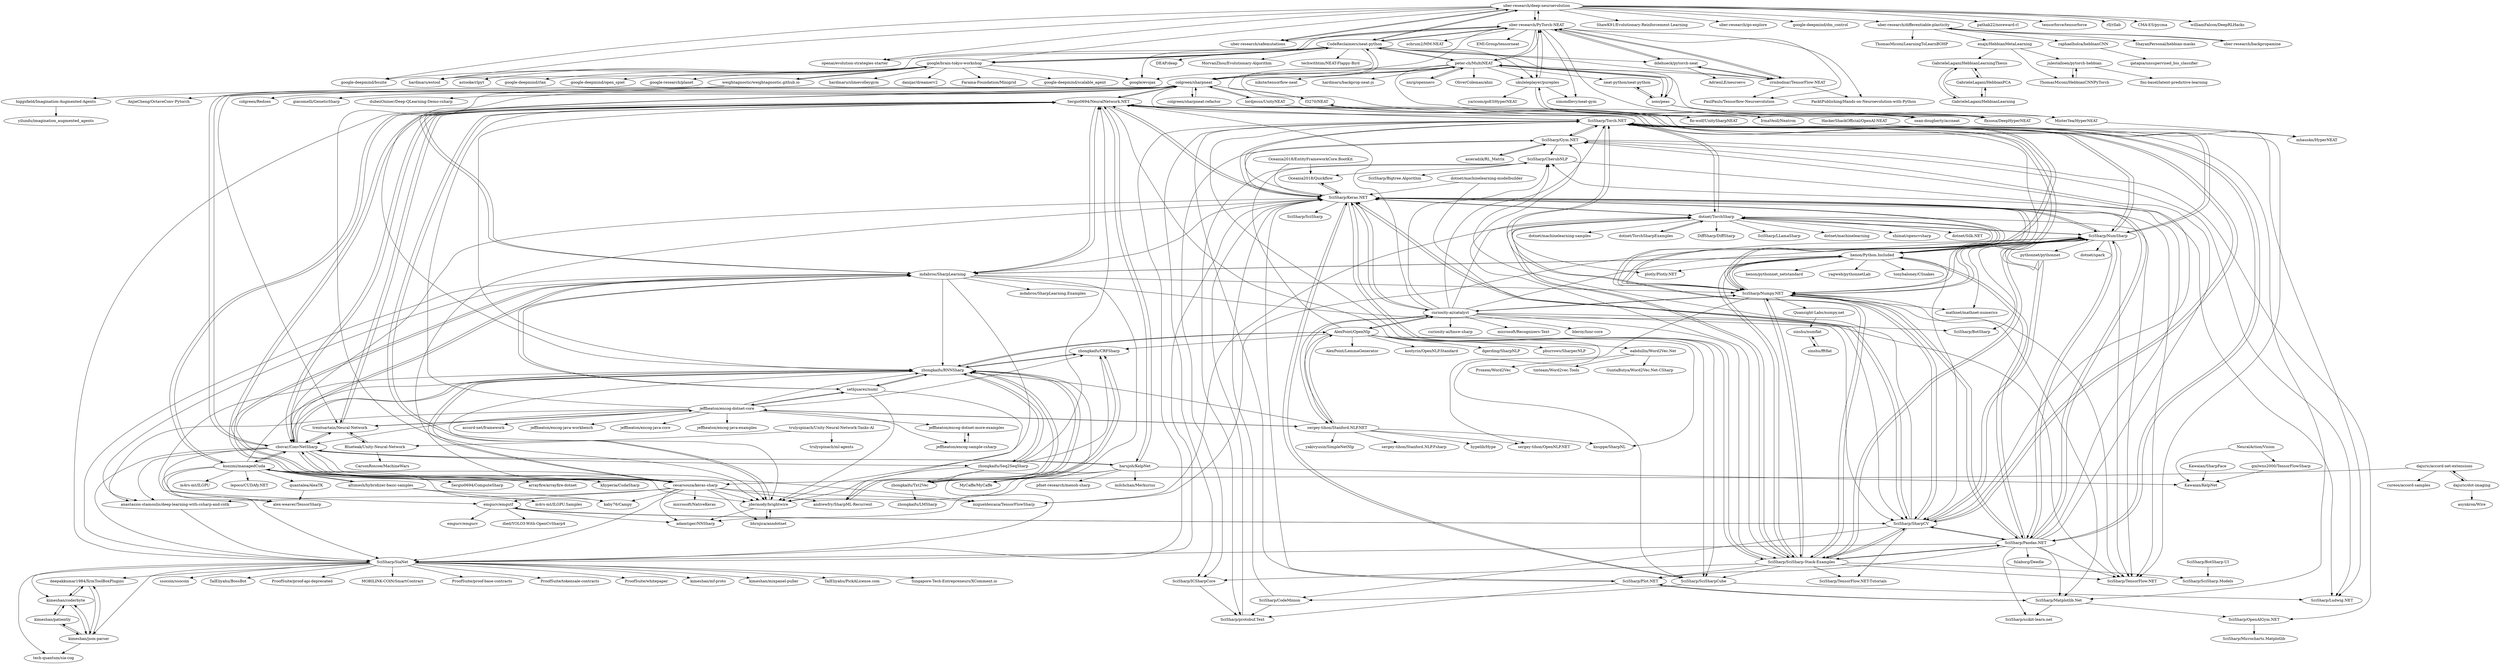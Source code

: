 digraph G {
"uber-research/deep-neuroevolution" -> "openai/evolution-strategies-starter" ["e"=1]
"uber-research/deep-neuroevolution" -> "uber-research/PyTorch-NEAT"
"uber-research/deep-neuroevolution" -> "uber-research/safemutations"
"uber-research/deep-neuroevolution" -> "CodeReclaimers/neat-python"
"uber-research/deep-neuroevolution" -> "hardmaru/estool" ["e"=1]
"uber-research/deep-neuroevolution" -> "ShawK91/Evolutionary-Reinforcement-Learning" ["e"=1]
"uber-research/deep-neuroevolution" -> "uber-research/go-explore" ["e"=1]
"uber-research/deep-neuroevolution" -> "google-deepmind/bsuite" ["e"=1]
"uber-research/deep-neuroevolution" -> "google-deepmind/dm_control" ["e"=1]
"uber-research/deep-neuroevolution" -> "uber-research/differentiable-plasticity"
"uber-research/deep-neuroevolution" -> "pathak22/noreward-rl" ["e"=1]
"uber-research/deep-neuroevolution" -> "tensorforce/tensorforce" ["e"=1]
"uber-research/deep-neuroevolution" -> "rll/rllab" ["e"=1]
"uber-research/deep-neuroevolution" -> "CMA-ES/pycma" ["e"=1]
"uber-research/deep-neuroevolution" -> "williamFalcon/DeepRLHacks" ["e"=1]
"SciSharp/Gym.NET" -> "SciSharp/OpenAIGym.NET"
"SciSharp/Gym.NET" -> "SciSharp/Ludwig.NET"
"SciSharp/Gym.NET" -> "SciSharp/CherubNLP"
"SciSharp/Gym.NET" -> "SciSharp/Torch.NET"
"SciSharp/Gym.NET" -> "asieradzk/RL_Matrix"
"SciSharp/Gym.NET" -> "SciSharp/ICSharpCore"
"dotnet/TorchSharp" -> "dotnet/TorchSharpExamples"
"dotnet/TorchSharp" -> "SciSharp/TensorFlow.NET" ["e"=1]
"dotnet/TorchSharp" -> "DiffSharp/DiffSharp" ["e"=1]
"dotnet/TorchSharp" -> "SciSharp/Torch.NET"
"dotnet/TorchSharp" -> "SciSharp/NumSharp"
"dotnet/TorchSharp" -> "SciSharp/LLamaSharp" ["e"=1]
"dotnet/TorchSharp" -> "SciSharp/Keras.NET"
"dotnet/TorchSharp" -> "SciSharp/Numpy.NET"
"dotnet/TorchSharp" -> "dotnet/machinelearning" ["e"=1]
"dotnet/TorchSharp" -> "migueldeicaza/TensorFlowSharp" ["e"=1]
"dotnet/TorchSharp" -> "SciSharp/SciSharp-Stack-Examples"
"dotnet/TorchSharp" -> "plotly/Plotly.NET" ["e"=1]
"dotnet/TorchSharp" -> "shimat/opencvsharp" ["e"=1]
"dotnet/TorchSharp" -> "dotnet/Silk.NET" ["e"=1]
"dotnet/TorchSharp" -> "dotnet/machinelearning-samples" ["e"=1]
"ddehueck/pytorch-neat" -> "uber-research/PyTorch-NEAT"
"ddehueck/pytorch-neat" -> "AdrienLE/neuroevo"
"ddehueck/pytorch-neat" -> "crisbodnar/TensorFlow-NEAT"
"SciSharp/NumSharp" -> "SciSharp/Numpy.NET"
"SciSharp/NumSharp" -> "SciSharp/Pandas.NET"
"SciSharp/NumSharp" -> "SciSharp/TensorFlow.NET" ["e"=1]
"SciSharp/NumSharp" -> "SciSharp/Keras.NET"
"SciSharp/NumSharp" -> "SciSharp/SharpCV"
"SciSharp/NumSharp" -> "dotnet/TorchSharp"
"SciSharp/NumSharp" -> "mathnet/mathnet-numerics" ["e"=1]
"SciSharp/NumSharp" -> "Sergio0694/NeuralNetwork.NET"
"SciSharp/NumSharp" -> "SciSharp/BotSharp" ["e"=1]
"SciSharp/NumSharp" -> "henon/Python.Included"
"SciSharp/NumSharp" -> "SciSharp/Torch.NET"
"SciSharp/NumSharp" -> "SciSharp/SciSharp-Stack-Examples"
"SciSharp/NumSharp" -> "migueldeicaza/TensorFlowSharp" ["e"=1]
"SciSharp/NumSharp" -> "pythonnet/pythonnet" ["e"=1]
"SciSharp/NumSharp" -> "dotnet/spark" ["e"=1]
"SciSharp/CherubNLP" -> "SciSharp/Ludwig.NET"
"SciSharp/CherubNLP" -> "Oceania2018/Quickflow"
"SciSharp/CherubNLP" -> "SciSharp/protobuf.Text"
"SciSharp/CherubNLP" -> "SciSharp/Bigtree.Algorithm"
"flxsosa/DeepHyperNEAT" -> "ukuleleplayer/pureples"
"henon/Python.Included" -> "SciSharp/Numpy.NET"
"henon/Python.Included" -> "SciSharp/Pandas.NET"
"henon/Python.Included" -> "SciSharp/NumSharp"
"henon/Python.Included" -> "henon/pythonnet_netstandard"
"henon/Python.Included" -> "yagweb/pythonnetLab"
"henon/Python.Included" -> "SciSharp/Keras.NET"
"henon/Python.Included" -> "SciSharp/SciSharp-Stack-Examples"
"henon/Python.Included" -> "SciSharp/SharpCV"
"henon/Python.Included" -> "SciSharp/Torch.NET"
"henon/Python.Included" -> "plotly/Plotly.NET" ["e"=1]
"henon/Python.Included" -> "tonybaloney/CSnakes" ["e"=1]
"henon/Python.Included" -> "mdabros/SharpLearning"
"SciSharp/Numpy.NET" -> "SciSharp/NumSharp"
"SciSharp/Numpy.NET" -> "SciSharp/Pandas.NET"
"SciSharp/Numpy.NET" -> "SciSharp/Keras.NET"
"SciSharp/Numpy.NET" -> "henon/Python.Included"
"SciSharp/Numpy.NET" -> "SciSharp/Torch.NET"
"SciSharp/Numpy.NET" -> "SciSharp/SharpCV"
"SciSharp/Numpy.NET" -> "SciSharp/TensorFlow.NET" ["e"=1]
"SciSharp/Numpy.NET" -> "Sergio0694/NeuralNetwork.NET"
"SciSharp/Numpy.NET" -> "SciSharp/SciSharp-Stack-Examples"
"SciSharp/Numpy.NET" -> "SciSharp/SciSharpCube"
"SciSharp/Numpy.NET" -> "SciSharp/Matplotlib.Net"
"SciSharp/Numpy.NET" -> "curiosity-ai/catalyst"
"SciSharp/Numpy.NET" -> "dotnet/TorchSharp"
"SciSharp/Numpy.NET" -> "Quansight-Labs/numpy.net"
"SciSharp/Numpy.NET" -> "mathnet/mathnet-numerics" ["e"=1]
"weightagnostic/weightagnostic.github.io" -> "google/brain-tokyo-workshop"
"weightagnostic/weightagnostic.github.io" -> "higgsfield/Imagination-Augmented-Agents"
"weightagnostic/weightagnostic.github.io" -> "AnjieCheng/OctaveConv-Pytorch" ["e"=1]
"uber-research/differentiable-plasticity" -> "uber-research/backpropamine"
"uber-research/differentiable-plasticity" -> "ThomasMiconi/LearningToLearnBOHP"
"uber-research/differentiable-plasticity" -> "enajx/HebbianMetaLearning"
"uber-research/differentiable-plasticity" -> "raphaelholca/hebbianCNN"
"uber-research/differentiable-plasticity" -> "ShayanPersonal/hebbian-masks"
"google/brain-tokyo-workshop" -> "weightagnostic/weightagnostic.github.io"
"google/brain-tokyo-workshop" -> "uber-research/PyTorch-NEAT"
"google/brain-tokyo-workshop" -> "CodeReclaimers/neat-python"
"google/brain-tokyo-workshop" -> "google/evojax" ["e"=1]
"google/brain-tokyo-workshop" -> "hardmaru/slimevolleygym" ["e"=1]
"google/brain-tokyo-workshop" -> "hardmaru/estool" ["e"=1]
"google/brain-tokyo-workshop" -> "google-deepmind/bsuite" ["e"=1]
"google/brain-tokyo-workshop" -> "danijar/dreamerv2" ["e"=1]
"google/brain-tokyo-workshop" -> "Farama-Foundation/Minigrid" ["e"=1]
"google/brain-tokyo-workshop" -> "google-deepmind/scalable_agent" ["e"=1]
"google/brain-tokyo-workshop" -> "uber-research/deep-neuroevolution"
"google/brain-tokyo-workshop" -> "astooke/rlpyt" ["e"=1]
"google/brain-tokyo-workshop" -> "google-deepmind/rlax" ["e"=1]
"google/brain-tokyo-workshop" -> "google-deepmind/open_spiel" ["e"=1]
"google/brain-tokyo-workshop" -> "google-research/planet" ["e"=1]
"jeffheaton/encog-dotnet-core" -> "jeffheaton/encog-dotnet-more-examples"
"jeffheaton/encog-dotnet-core" -> "jeffheaton/encog-sample-csharp"
"jeffheaton/encog-dotnet-core" -> "sethjuarez/numl"
"jeffheaton/encog-dotnet-core" -> "jeffheaton/encog-java-workbench" ["e"=1]
"jeffheaton/encog-dotnet-core" -> "jeffheaton/encog-java-core" ["e"=1]
"jeffheaton/encog-dotnet-core" -> "Sergio0694/NeuralNetwork.NET"
"jeffheaton/encog-dotnet-core" -> "zhongkaifu/CRFSharp"
"jeffheaton/encog-dotnet-core" -> "sergey-tihon/Stanford.NLP.NET"
"jeffheaton/encog-dotnet-core" -> "cbovar/ConvNetSharp"
"jeffheaton/encog-dotnet-core" -> "jeffheaton/encog-java-examples" ["e"=1]
"jeffheaton/encog-dotnet-core" -> "anastasios-stamoulis/deep-learning-with-csharp-and-cntk"
"jeffheaton/encog-dotnet-core" -> "accord-net/framework" ["e"=1]
"jeffheaton/encog-dotnet-core" -> "zhongkaifu/RNNSharp"
"jeffheaton/encog-dotnet-core" -> "trentsartain/Neural-Network"
"uber-research/backpropamine" -> "uber-research/differentiable-plasticity"
"Quansight-Labs/numpy.net" -> "sinshu/numflat"
"trulyspinach/Unity-Neural-Network-Tanks-AI" -> "Blueteak/Unity-Neural-Network"
"trulyspinach/Unity-Neural-Network-Tanks-AI" -> "trulyspinach/ml-agents"
"SciSharp/SiaNet" -> "kimeshan/mf-proto" ["e"=1]
"SciSharp/SiaNet" -> "kimeshan/mixpanel-puller" ["e"=1]
"SciSharp/SiaNet" -> "tech-quantum/sia-cog" ["e"=1]
"SciSharp/SiaNet" -> "TalEliyahu/PickALicense.com" ["e"=1]
"SciSharp/SiaNet" -> "Singapore-Tech-Entrepreneurs/XComment.io" ["e"=1]
"SciSharp/SiaNet" -> "deepakkumar1984/XrmToolBoxPlugins"
"SciSharp/SiaNet" -> "kimeshan/coderbyte"
"SciSharp/SiaNet" -> "kimeshan/json-parser"
"SciSharp/SiaNet" -> "ssocoin/ssocoin" ["e"=1]
"SciSharp/SiaNet" -> "TalEliyahu/BossBot" ["e"=1]
"SciSharp/SiaNet" -> "ProofSuite/proof-api-deprecated" ["e"=1]
"SciSharp/SiaNet" -> "MOBILINK-COIN/SmartContract" ["e"=1]
"SciSharp/SiaNet" -> "ProofSuite/proof-base-contracts" ["e"=1]
"SciSharp/SiaNet" -> "ProofSuite/tokensale-contracts" ["e"=1]
"SciSharp/SiaNet" -> "ProofSuite/whitepaper" ["e"=1]
"uber-research/safemutations" -> "uber-research/deep-neuroevolution"
"uber-research/PyTorch-NEAT" -> "CodeReclaimers/neat-python"
"uber-research/PyTorch-NEAT" -> "ddehueck/pytorch-neat"
"uber-research/PyTorch-NEAT" -> "ukuleleplayer/pureples"
"uber-research/PyTorch-NEAT" -> "crisbodnar/TensorFlow-NEAT"
"uber-research/PyTorch-NEAT" -> "uber-research/deep-neuroevolution"
"uber-research/PyTorch-NEAT" -> "peter-ch/MultiNEAT"
"uber-research/PyTorch-NEAT" -> "PaulPauls/Tensorflow-Neuroevolution" ["e"=1]
"uber-research/PyTorch-NEAT" -> "google/brain-tokyo-workshop"
"uber-research/PyTorch-NEAT" -> "uber-research/safemutations"
"uber-research/PyTorch-NEAT" -> "schrum2/MM-NEAT"
"uber-research/PyTorch-NEAT" -> "google/evojax" ["e"=1]
"uber-research/PyTorch-NEAT" -> "PacktPublishing/Hands-on-Neuroevolution-with-Python"
"uber-research/PyTorch-NEAT" -> "flxsosa/DeepHyperNEAT"
"uber-research/PyTorch-NEAT" -> "EMI-Group/tensorneat" ["e"=1]
"uber-research/PyTorch-NEAT" -> "simondlevy/neat-gym"
"SciSharp/SciSharpCube" -> "SciSharp/Keras.NET"
"SciSharp/SciSharpCube" -> "SciSharp/Ludwig.NET"
"SciSharp/SciSharpCube" -> "SciSharp/CodeMinion"
"SciSharp/Keras.NET" -> "SciSharp/Numpy.NET"
"SciSharp/Keras.NET" -> "SciSharp/NumSharp"
"SciSharp/Keras.NET" -> "SciSharp/TensorFlow.NET" ["e"=1]
"SciSharp/Keras.NET" -> "Sergio0694/NeuralNetwork.NET"
"SciSharp/Keras.NET" -> "SciSharp/SharpCV"
"SciSharp/Keras.NET" -> "SciSharp/Pandas.NET"
"SciSharp/Keras.NET" -> "SciSharp/SciSharp-Stack-Examples"
"SciSharp/Keras.NET" -> "SciSharp/Torch.NET"
"SciSharp/Keras.NET" -> "SciSharp/Gym.NET"
"SciSharp/Keras.NET" -> "SciSharp/SiaNet"
"SciSharp/Keras.NET" -> "SciSharp/SciSharpCube"
"SciSharp/Keras.NET" -> "dotnet/TorchSharp"
"SciSharp/Keras.NET" -> "SciSharp/SciSharp"
"SciSharp/Keras.NET" -> "curiosity-ai/catalyst"
"SciSharp/Keras.NET" -> "henon/Python.Included"
"dajuric/accord-net-extensions" -> "dajuric/dot-imaging"
"dajuric/accord-net-extensions" -> "cureos/accord-samples"
"dajuric/accord-net-extensions" -> "cesarsouza/keras-sharp"
"bhrnjica/anndotnet" -> "jdermody/brightwire"
"dotnet/machinelearning-modelbuilder" -> "SciSharp/SharpCV"
"dotnet/machinelearning-modelbuilder" -> "SciSharp/Keras.NET"
"SciSharp/Pandas.NET" -> "SciSharp/NumSharp"
"SciSharp/Pandas.NET" -> "SciSharp/Numpy.NET"
"SciSharp/Pandas.NET" -> "SciSharp/Keras.NET"
"SciSharp/Pandas.NET" -> "SciSharp/Torch.NET"
"SciSharp/Pandas.NET" -> "fslaborg/Deedle" ["e"=1]
"SciSharp/Pandas.NET" -> "SciSharp/Gym.NET"
"SciSharp/Pandas.NET" -> "SciSharp/SciSharp-Stack-Examples"
"SciSharp/Pandas.NET" -> "henon/Python.Included"
"SciSharp/Pandas.NET" -> "SciSharp/SharpCV"
"SciSharp/Pandas.NET" -> "SciSharp/Plot.NET"
"SciSharp/Pandas.NET" -> "SciSharp/TensorFlow.NET" ["e"=1]
"SciSharp/Pandas.NET" -> "SciSharp/CherubNLP"
"SciSharp/Pandas.NET" -> "SciSharp/Matplotlib.Net"
"SciSharp/Pandas.NET" -> "SciSharp/SiaNet"
"SciSharp/Pandas.NET" -> "SciSharp/scikit-learn.net"
"zhongkaifu/Seq2SeqSharp" -> "zhongkaifu/RNNSharp"
"zhongkaifu/Seq2SeqSharp" -> "zhongkaifu/CRFSharp"
"zhongkaifu/Seq2SeqSharp" -> "zhongkaifu/Txt2Vec"
"zhongkaifu/Seq2SeqSharp" -> "jdermody/brightwire"
"zhongkaifu/Seq2SeqSharp" -> "Sergio0694/NeuralNetwork.NET"
"crisbodnar/TensorFlow-NEAT" -> "PaulPauls/Tensorflow-Neuroevolution" ["e"=1]
"crisbodnar/TensorFlow-NEAT" -> "uber-research/PyTorch-NEAT"
"crisbodnar/TensorFlow-NEAT" -> "ddehueck/pytorch-neat"
"crisbodnar/TensorFlow-NEAT" -> "PacktPublishing/Hands-on-Neuroevolution-with-Python"
"colgreen/sharpneat-refactor" -> "colgreen/sharpneat"
"higgsfield/Imagination-Augmented-Agents" -> "yilundu/imagination_augmented_agents"
"Oceania2018/Quickflow" -> "SciSharp/Keras.NET"
"anastasios-stamoulis/deep-learning-with-csharp-and-cntk" -> "SciSharp/SiaNet"
"zhongkaifu/CRFSharp" -> "zhongkaifu/Txt2Vec"
"zhongkaifu/CRFSharp" -> "zhongkaifu/RNNSharp"
"Oceania2018/EntityFrameworkCore.BootKit" -> "Oceania2018/Quickflow"
"Oceania2018/EntityFrameworkCore.BootKit" -> "SciSharp/Keras.NET"
"SciSharp/Torch.NET" -> "SciSharp/Gym.NET"
"SciSharp/Torch.NET" -> "SciSharp/Numpy.NET"
"SciSharp/Torch.NET" -> "SciSharp/Keras.NET"
"SciSharp/Torch.NET" -> "dotnet/TorchSharp"
"SciSharp/Torch.NET" -> "SciSharp/Plot.NET"
"SciSharp/Torch.NET" -> "SciSharp/Pandas.NET"
"SciSharp/Torch.NET" -> "SciSharp/Ludwig.NET"
"SciSharp/Torch.NET" -> "SciSharp/SharpCV"
"SciSharp/Torch.NET" -> "SciSharp/ICSharpCore"
"SciSharp/Torch.NET" -> "SciSharp/NumSharp"
"SciSharp/Torch.NET" -> "Sergio0694/NeuralNetwork.NET"
"SciSharp/Torch.NET" -> "SciSharp/SciSharpCube"
"SciSharp/Torch.NET" -> "SciSharp/Matplotlib.Net"
"SciSharp/Torch.NET" -> "SciSharp/SiaNet"
"SciSharp/Torch.NET" -> "SciSharp/SciSharp-Stack-Examples"
"SciSharp/Plot.NET" -> "SciSharp/protobuf.Text"
"SciSharp/Plot.NET" -> "SciSharp/Matplotlib.Net"
"SciSharp/Plot.NET" -> "SciSharp/Keras.NET"
"Kawaian/SharpFace" -> "Kawaian/KelpNet"
"SciSharp/ICSharpCore" -> "SciSharp/protobuf.Text"
"GabrieleLagani/HebbianLearningThesis" -> "GabrieleLagani/HebbianPCA"
"GabrieleLagani/HebbianLearningThesis" -> "GabrieleLagani/HebbianLearning"
"SciSharp/Matplotlib.Net" -> "SciSharp/Plot.NET"
"SciSharp/Matplotlib.Net" -> "SciSharp/OpenAIGym.NET"
"SciSharp/Matplotlib.Net" -> "SciSharp/scikit-learn.net"
"SciSharp/OpenAIGym.NET" -> "SciSharp/Microcharts.Matplotlib"
"SciSharp/CodeMinion" -> "SciSharp/protobuf.Text"
"SciSharp/CodeMinion" -> "SciSharp/Keras.NET"
"SciSharp/Keras.NET" -> "Oceania2018/Quickflow"
"SciSharp/SciSharp-Stack-Examples" -> "SciSharp/SharpCV"
"SciSharp/SciSharp-Stack-Examples" -> "SciSharp/Keras.NET"
"SciSharp/SciSharp-Stack-Examples" -> "SciSharp/TensorFlow.NET-Tutorials"
"SciSharp/SciSharp-Stack-Examples" -> "SciSharp/TensorFlow.NET" ["e"=1]
"SciSharp/SciSharp-Stack-Examples" -> "SciSharp/Plot.NET"
"SciSharp/SciSharp-Stack-Examples" -> "SciSharp/Pandas.NET"
"SciSharp/SciSharp-Stack-Examples" -> "SciSharp/Numpy.NET"
"SciSharp/SciSharp-Stack-Examples" -> "SciSharp/NumSharp"
"SciSharp/SciSharp-Stack-Examples" -> "SciSharp/Gym.NET"
"SciSharp/SciSharp-Stack-Examples" -> "SciSharp/SciSharpCube"
"SciSharp/SciSharp-Stack-Examples" -> "SciSharp/Torch.NET"
"SciSharp/SciSharp-Stack-Examples" -> "dotnet/TorchSharp"
"SciSharp/SciSharp-Stack-Examples" -> "henon/Python.Included"
"SciSharp/SciSharp-Stack-Examples" -> "SciSharp/ICSharpCore"
"SciSharp/SciSharp-Stack-Examples" -> "SciSharp/SciSharp.Models"
"enajx/HebbianMetaLearning" -> "julestalloen/pytorch-hebbian"
"enajx/HebbianMetaLearning" -> "GabrieleLagani/HebbianLearningThesis"
"enajx/HebbianMetaLearning" -> "ThomasMiconi/HebbianCNNPyTorch"
"MisterTea/HyperNEAT" -> "mhauskn/HyperNEAT"
"SciSharp/SharpCV" -> "SciSharp/SciSharp-Stack-Examples"
"SciSharp/SharpCV" -> "SciSharp/Keras.NET"
"SciSharp/SharpCV" -> "SciSharp/Numpy.NET"
"SciSharp/SharpCV" -> "SciSharp/NumSharp"
"SciSharp/SharpCV" -> "SciSharp/Torch.NET"
"SciSharp/SharpCV" -> "SciSharp/Gym.NET"
"SciSharp/SharpCV" -> "emgucv/emgutf"
"SciSharp/SharpCV" -> "SciSharp/Pandas.NET"
"SciSharp/SharpCV" -> "SciSharp/TensorFlow.NET-Tutorials"
"SciSharp/SharpCV" -> "SciSharp/CherubNLP"
"SciSharp/SharpCV" -> "SciSharp/CodeMinion"
"curiosity-ai/catalyst" -> "AlexPoint/OpenNlp"
"curiosity-ai/catalyst" -> "SciSharp/CherubNLP"
"curiosity-ai/catalyst" -> "sergey-tihon/Stanford.NLP.NET"
"curiosity-ai/catalyst" -> "SciSharp/Keras.NET"
"curiosity-ai/catalyst" -> "SciSharp/Numpy.NET"
"curiosity-ai/catalyst" -> "Sergio0694/NeuralNetwork.NET"
"curiosity-ai/catalyst" -> "SciSharp/TensorFlow.NET" ["e"=1]
"curiosity-ai/catalyst" -> "SciSharp/NumSharp"
"curiosity-ai/catalyst" -> "bleroy/lunr-core" ["e"=1]
"curiosity-ai/catalyst" -> "dotnet/TorchSharp"
"curiosity-ai/catalyst" -> "curiosity-ai/hnsw-sharp"
"curiosity-ai/catalyst" -> "SciSharp/Torch.NET"
"curiosity-ai/catalyst" -> "microsoft/Recognizers-Text" ["e"=1]
"curiosity-ai/catalyst" -> "SciSharp/BotSharp" ["e"=1]
"curiosity-ai/catalyst" -> "SciSharp/SciSharp-Stack-Examples"
"AlexPoint/OpenNlp" -> "knuppe/SharpNL"
"AlexPoint/OpenNlp" -> "curiosity-ai/catalyst"
"AlexPoint/OpenNlp" -> "sergey-tihon/Stanford.NLP.NET"
"AlexPoint/OpenNlp" -> "sergey-tihon/OpenNLP.NET"
"AlexPoint/OpenNlp" -> "eabdullin/Word2Vec.Net"
"AlexPoint/OpenNlp" -> "zhongkaifu/CRFSharp"
"AlexPoint/OpenNlp" -> "zhongkaifu/RNNSharp"
"AlexPoint/OpenNlp" -> "SciSharp/CherubNLP"
"AlexPoint/OpenNlp" -> "kostyrin/OpenNLP.Standard"
"AlexPoint/OpenNlp" -> "dgerding/SharpNLP"
"AlexPoint/OpenNlp" -> "pburrows/SharperNLP"
"AlexPoint/OpenNlp" -> "AlexPoint/LemmaGenerator"
"jeffheaton/encog-sample-csharp" -> "jeffheaton/encog-dotnet-more-examples"
"sean-dougherty/accneat" -> "f3270/NEAT"
"lordjesus/UnityNEAT" -> "flo-wolf/UnitySharpNEAT"
"lordjesus/UnityNEAT" -> "colgreen/sharpneat"
"lordjesus/UnityNEAT" -> "IrmaVeoll/Neatron"
"GabrieleLagani/HebbianLearning" -> "GabrieleLagani/HebbianPCA"
"GabrieleLagani/HebbianLearning" -> "GabrieleLagani/HebbianLearningThesis"
"SciSharp/protobuf.Text" -> "SciSharp/Keras.NET"
"kimeshan/coderbyte" -> "kimeshan/json-parser"
"kimeshan/coderbyte" -> "deepakkumar1984/XrmToolBoxPlugins"
"kimeshan/coderbyte" -> "kimeshan/patiently"
"GabrieleLagani/HebbianPCA" -> "GabrieleLagani/HebbianLearningThesis"
"GabrieleLagani/HebbianPCA" -> "GabrieleLagani/HebbianLearning"
"julestalloen/pytorch-hebbian" -> "ThomasMiconi/HebbianCNNPyTorch"
"julestalloen/pytorch-hebbian" -> "fmi-basel/latent-predictive-learning"
"ThomasMiconi/HebbianCNNPyTorch" -> "julestalloen/pytorch-hebbian"
"sethjuarez/numl" -> "mdabros/SharpLearning"
"sethjuarez/numl" -> "jeffheaton/encog-dotnet-core"
"sethjuarez/numl" -> "zhongkaifu/RNNSharp"
"sethjuarez/numl" -> "andrewfry/SharpML-Recurrent"
"sethjuarez/numl" -> "jdermody/brightwire"
"cbovar/ConvNetSharp" -> "Sergio0694/NeuralNetwork.NET"
"cbovar/ConvNetSharp" -> "mdabros/SharpLearning"
"cbovar/ConvNetSharp" -> "jdermody/brightwire"
"cbovar/ConvNetSharp" -> "kunzmi/managedCuda"
"cbovar/ConvNetSharp" -> "cesarsouza/keras-sharp"
"cbovar/ConvNetSharp" -> "SciSharp/SiaNet"
"cbovar/ConvNetSharp" -> "trentsartain/Neural-Network"
"cbovar/ConvNetSharp" -> "colgreen/sharpneat"
"cbovar/ConvNetSharp" -> "harujoh/KelpNet"
"cbovar/ConvNetSharp" -> "zhongkaifu/RNNSharp"
"cbovar/ConvNetSharp" -> "zhongkaifu/Seq2SeqSharp"
"cbovar/ConvNetSharp" -> "migueldeicaza/TensorFlowSharp" ["e"=1]
"cbovar/ConvNetSharp" -> "anastasios-stamoulis/deep-learning-with-csharp-and-cntk"
"cbovar/ConvNetSharp" -> "SciSharp/Keras.NET"
"cbovar/ConvNetSharp" -> "emgucv/emgutf"
"neat-python/neat-python" -> "noio/peas"
"dajuric/dot-imaging" -> "dajuric/accord-net-extensions"
"dajuric/dot-imaging" -> "asynkron/Wire" ["e"=1]
"nnrg/opennero" -> "peter-ch/MultiNEAT"
"zhongkaifu/RNNSharp" -> "zhongkaifu/CRFSharp"
"zhongkaifu/RNNSharp" -> "zhongkaifu/Seq2SeqSharp"
"zhongkaifu/RNNSharp" -> "andrewfry/SharpML-Recurrent"
"zhongkaifu/RNNSharp" -> "zhongkaifu/Txt2Vec"
"zhongkaifu/RNNSharp" -> "jdermody/brightwire"
"zhongkaifu/RNNSharp" -> "cesarsouza/keras-sharp"
"zhongkaifu/RNNSharp" -> "sethjuarez/numl"
"zhongkaifu/RNNSharp" -> "Sergio0694/NeuralNetwork.NET"
"zhongkaifu/RNNSharp" -> "AlexPoint/OpenNlp"
"zhongkaifu/RNNSharp" -> "SciSharp/SiaNet"
"zhongkaifu/RNNSharp" -> "cbovar/ConvNetSharp"
"zhongkaifu/RNNSharp" -> "alex-weaver/TensorSharp"
"trentsartain/Neural-Network" -> "Sergio0694/NeuralNetwork.NET"
"trentsartain/Neural-Network" -> "Blueteak/Unity-Neural-Network"
"trentsartain/Neural-Network" -> "cbovar/ConvNetSharp"
"trentsartain/Neural-Network" -> "jeffheaton/encog-dotnet-core"
"zhongkaifu/Txt2Vec" -> "zhongkaifu/CRFSharp"
"zhongkaifu/Txt2Vec" -> "zhongkaifu/LMSharp"
"zhongkaifu/Txt2Vec" -> "zhongkaifu/RNNSharp"
"jeffheaton/encog-dotnet-more-examples" -> "jeffheaton/encog-sample-csharp"
"CodeReclaimers/neat-python" -> "uber-research/PyTorch-NEAT"
"CodeReclaimers/neat-python" -> "peter-ch/MultiNEAT"
"CodeReclaimers/neat-python" -> "uber-research/deep-neuroevolution"
"CodeReclaimers/neat-python" -> "noio/peas"
"CodeReclaimers/neat-python" -> "crisbodnar/TensorFlow-NEAT"
"CodeReclaimers/neat-python" -> "google/brain-tokyo-workshop"
"CodeReclaimers/neat-python" -> "ukuleleplayer/pureples"
"CodeReclaimers/neat-python" -> "google/evojax" ["e"=1]
"CodeReclaimers/neat-python" -> "colgreen/sharpneat"
"CodeReclaimers/neat-python" -> "ddehueck/pytorch-neat"
"CodeReclaimers/neat-python" -> "openai/evolution-strategies-starter" ["e"=1]
"CodeReclaimers/neat-python" -> "DEAP/deap" ["e"=1]
"CodeReclaimers/neat-python" -> "MorvanZhou/Evolutionary-Algorithm" ["e"=1]
"CodeReclaimers/neat-python" -> "techwithtim/NEAT-Flappy-Bird" ["e"=1]
"CodeReclaimers/neat-python" -> "hardmaru/estool" ["e"=1]
"kunzmi/managedCuda" -> "altimesh/hybridizer-basic-samples"
"kunzmi/managedCuda" -> "khyperia/CudaSharp"
"kunzmi/managedCuda" -> "cbovar/ConvNetSharp"
"kunzmi/managedCuda" -> "jdermody/brightwire"
"kunzmi/managedCuda" -> "m4rs-mt/ILGPU" ["e"=1]
"kunzmi/managedCuda" -> "Sergio0694/NeuralNetwork.NET"
"kunzmi/managedCuda" -> "SciSharp/SiaNet"
"kunzmi/managedCuda" -> "quantalea/AleaTK"
"kunzmi/managedCuda" -> "lepoco/CUDAfy.NET"
"kunzmi/managedCuda" -> "cesarsouza/keras-sharp"
"kunzmi/managedCuda" -> "kaby76/Campy"
"kunzmi/managedCuda" -> "alex-weaver/TensorSharp"
"kunzmi/managedCuda" -> "Sergio0694/ComputeSharp" ["e"=1]
"kunzmi/managedCuda" -> "zhongkaifu/RNNSharp"
"kunzmi/managedCuda" -> "arrayfire/arrayfire-dotnet"
"noio/peas" -> "neat-python/neat-python"
"noio/peas" -> "peter-ch/MultiNEAT"
"noio/peas" -> "MisterTea/HyperNEAT"
"noio/peas" -> "flxsosa/DeepHyperNEAT"
"dotnet/TorchSharpExamples" -> "dotnet/TorchSharp"
"eabdullin/Word2Vec.Net" -> "tmteam/Word2vec.Tools"
"eabdullin/Word2Vec.Net" -> "GuntaButya/Word2Vec.Net-CSharp"
"eabdullin/Word2Vec.Net" -> "Proxem/Word2Vec"
"andrewfry/SharpML-Recurrent" -> "zhongkaifu/RNNSharp"
"raphaelholca/hebbianCNN" -> "gatapia/unsupervised_bio_classifier"
"kimeshan/json-parser" -> "kimeshan/coderbyte"
"kimeshan/json-parser" -> "deepakkumar1984/XrmToolBoxPlugins"
"kimeshan/json-parser" -> "kimeshan/patiently"
"kimeshan/json-parser" -> "tech-quantum/sia-cog" ["e"=1]
"colgreen/sharpneat" -> "colgreen/sharpneat-refactor"
"colgreen/sharpneat" -> "lordjesus/UnityNEAT"
"colgreen/sharpneat" -> "Sergio0694/NeuralNetwork.NET"
"colgreen/sharpneat" -> "peter-ch/MultiNEAT"
"colgreen/sharpneat" -> "cbovar/ConvNetSharp"
"colgreen/sharpneat" -> "flo-wolf/UnitySharpNEAT"
"colgreen/sharpneat" -> "mdabros/SharpLearning"
"colgreen/sharpneat" -> "zhongkaifu/RNNSharp"
"colgreen/sharpneat" -> "colgreen/Redzen"
"colgreen/sharpneat" -> "CodeReclaimers/neat-python"
"colgreen/sharpneat" -> "giacomelli/GeneticSharp" ["e"=1]
"colgreen/sharpneat" -> "f3270/NEAT"
"colgreen/sharpneat" -> "dubezOniner/Deep-QLearning-Demo-csharp"
"colgreen/sharpneat" -> "jdermody/brightwire"
"colgreen/sharpneat" -> "trentsartain/Neural-Network"
"peter-ch/MultiNEAT" -> "noio/peas"
"peter-ch/MultiNEAT" -> "MisterTea/HyperNEAT"
"peter-ch/MultiNEAT" -> "CodeReclaimers/neat-python"
"peter-ch/MultiNEAT" -> "f3270/NEAT"
"peter-ch/MultiNEAT" -> "ukuleleplayer/pureples"
"peter-ch/MultiNEAT" -> "uber-research/PyTorch-NEAT"
"peter-ch/MultiNEAT" -> "crisbodnar/TensorFlow-NEAT"
"peter-ch/MultiNEAT" -> "OliverColeman/ahni" ["e"=1]
"peter-ch/MultiNEAT" -> "colgreen/sharpneat"
"peter-ch/MultiNEAT" -> "nikste/tensorflow-neat"
"peter-ch/MultiNEAT" -> "flxsosa/DeepHyperNEAT"
"peter-ch/MultiNEAT" -> "neat-python/neat-python"
"peter-ch/MultiNEAT" -> "sean-dougherty/accneat"
"peter-ch/MultiNEAT" -> "nnrg/opennero"
"peter-ch/MultiNEAT" -> "hardmaru/backprop-neat-js"
"Blueteak/Unity-Neural-Network" -> "trentsartain/Neural-Network"
"Blueteak/Unity-Neural-Network" -> "CarsonRoscoe/MachineWars"
"jdermody/brightwire" -> "Sergio0694/NeuralNetwork.NET"
"jdermody/brightwire" -> "adamtiger/NNSharp"
"jdermody/brightwire" -> "bhrnjica/anndotnet"
"kimeshan/patiently" -> "kimeshan/coderbyte"
"kimeshan/patiently" -> "kimeshan/json-parser"
"harujoh/KelpNet" -> "milchchan/Merkurius"
"harujoh/KelpNet" -> "MyCaffe/MyCaffe"
"harujoh/KelpNet" -> "Kawaian/KelpNet"
"harujoh/KelpNet" -> "pfnet-research/menoh-sharp" ["e"=1]
"harujoh/KelpNet" -> "Sergio0694/NeuralNetwork.NET"
"harujoh/KelpNet" -> "jdermody/brightwire"
"harujoh/KelpNet" -> "adamtiger/NNSharp"
"harujoh/KelpNet" -> "cbovar/ConvNetSharp"
"asieradzk/RL_Matrix" -> "SciSharp/Gym.NET"
"quantalea/AleaTK" -> "alex-weaver/TensorSharp"
"HackerShackOfficial/OpenAI-NEAT" -> "mhauskn/HyperNEAT"
"SciSharp/BotSharp-UI" -> "SciSharp/SciSharp.Models"
"Sergio0694/NeuralNetwork.NET" -> "SciSharp/Keras.NET"
"Sergio0694/NeuralNetwork.NET" -> "cbovar/ConvNetSharp"
"Sergio0694/NeuralNetwork.NET" -> "SciSharp/SiaNet"
"Sergio0694/NeuralNetwork.NET" -> "jdermody/brightwire"
"Sergio0694/NeuralNetwork.NET" -> "mdabros/SharpLearning"
"Sergio0694/NeuralNetwork.NET" -> "trentsartain/Neural-Network"
"Sergio0694/NeuralNetwork.NET" -> "SciSharp/NumSharp"
"Sergio0694/NeuralNetwork.NET" -> "cesarsouza/keras-sharp"
"Sergio0694/NeuralNetwork.NET" -> "SciSharp/Numpy.NET"
"Sergio0694/NeuralNetwork.NET" -> "colgreen/sharpneat"
"Sergio0694/NeuralNetwork.NET" -> "SciSharp/Torch.NET"
"Sergio0694/NeuralNetwork.NET" -> "harujoh/KelpNet"
"Sergio0694/NeuralNetwork.NET" -> "kunzmi/managedCuda"
"Sergio0694/NeuralNetwork.NET" -> "SciSharp/TensorFlow.NET" ["e"=1]
"Sergio0694/NeuralNetwork.NET" -> "SciSharp/SciSharpCube"
"sinshu/fftflat" -> "sinshu/numflat"
"deepakkumar1984/XrmToolBoxPlugins" -> "kimeshan/coderbyte"
"deepakkumar1984/XrmToolBoxPlugins" -> "kimeshan/json-parser"
"sinshu/numflat" -> "sinshu/fftflat"
"sergey-tihon/Stanford.NLP.NET" -> "AlexPoint/OpenNlp"
"sergey-tihon/Stanford.NLP.NET" -> "curiosity-ai/catalyst"
"sergey-tihon/Stanford.NLP.NET" -> "sergey-tihon/OpenNLP.NET"
"sergey-tihon/Stanford.NLP.NET" -> "yakivyusin/SimpleNetNlp"
"sergey-tihon/Stanford.NLP.NET" -> "knuppe/SharpNL"
"sergey-tihon/Stanford.NLP.NET" -> "jeffheaton/encog-dotnet-core"
"sergey-tihon/Stanford.NLP.NET" -> "sergey-tihon/Stanford.NLP.Fsharp"
"sergey-tihon/Stanford.NLP.NET" -> "hypelib/Hype" ["e"=1]
"sergey-tihon/Stanford.NLP.NET" -> "zhongkaifu/RNNSharp"
"mdabros/SharpLearning" -> "cbovar/ConvNetSharp"
"mdabros/SharpLearning" -> "mdabros/SharpLearning.Examples"
"mdabros/SharpLearning" -> "Sergio0694/NeuralNetwork.NET"
"mdabros/SharpLearning" -> "sethjuarez/numl"
"mdabros/SharpLearning" -> "SciSharp/SiaNet"
"mdabros/SharpLearning" -> "jdermody/brightwire"
"mdabros/SharpLearning" -> "SciSharp/Keras.NET"
"mdabros/SharpLearning" -> "cesarsouza/keras-sharp"
"mdabros/SharpLearning" -> "anastasios-stamoulis/deep-learning-with-csharp-and-cntk"
"mdabros/SharpLearning" -> "SciSharp/SharpCV"
"mdabros/SharpLearning" -> "SciSharp/Numpy.NET"
"mdabros/SharpLearning" -> "colgreen/sharpneat"
"mdabros/SharpLearning" -> "zhongkaifu/RNNSharp"
"mdabros/SharpLearning" -> "MyCaffe/MyCaffe"
"mdabros/SharpLearning" -> "henon/Python.Included"
"altimesh/hybridizer-basic-samples" -> "kunzmi/managedCuda"
"altimesh/hybridizer-basic-samples" -> "kaby76/Campy"
"altimesh/hybridizer-basic-samples" -> "m4rs-mt/ILGPU.Samples" ["e"=1]
"ukuleleplayer/pureples" -> "simondlevy/neat-gym"
"ukuleleplayer/pureples" -> "uber-research/PyTorch-NEAT"
"ukuleleplayer/pureples" -> "flxsosa/DeepHyperNEAT"
"ukuleleplayer/pureples" -> "yaricom/goESHyperNEAT"
"emgucv/emgutf" -> "SciSharp/SharpCV"
"emgucv/emgutf" -> "emgucv/emgucv" ["e"=1]
"emgucv/emgutf" -> "died/YOLO3-With-OpenCvSharp4" ["e"=1]
"emgucv/emgutf" -> "adamtiger/NNSharp"
"cesarsouza/keras-sharp" -> "SciSharp/SiaNet"
"cesarsouza/keras-sharp" -> "adamtiger/NNSharp"
"cesarsouza/keras-sharp" -> "Sergio0694/NeuralNetwork.NET"
"cesarsouza/keras-sharp" -> "cbovar/ConvNetSharp"
"cesarsouza/keras-sharp" -> "anastasios-stamoulis/deep-learning-with-csharp-and-cntk"
"cesarsouza/keras-sharp" -> "migueldeicaza/TensorFlowSharp" ["e"=1]
"cesarsouza/keras-sharp" -> "microsoft/NativeKeras"
"cesarsouza/keras-sharp" -> "bhrnjica/anndotnet"
"cesarsouza/keras-sharp" -> "zhongkaifu/RNNSharp"
"cesarsouza/keras-sharp" -> "kaby76/Campy"
"cesarsouza/keras-sharp" -> "SciSharp/Keras.NET"
"cesarsouza/keras-sharp" -> "mdabros/SharpLearning"
"cesarsouza/keras-sharp" -> "andrewfry/SharpML-Recurrent"
"cesarsouza/keras-sharp" -> "jdermody/brightwire"
"cesarsouza/keras-sharp" -> "emgucv/emgutf"
"f3270/NEAT" -> "sean-dougherty/accneat"
"gmlwns2000/TensorFlowSharp" -> "Kawaian/KelpNet"
"NeuralAction/Vision" -> "gmlwns2000/TensorFlowSharp"
"NeuralAction/Vision" -> "Kawaian/KelpNet"
"uber-research/deep-neuroevolution" ["l"="-35.386,-2.787"]
"openai/evolution-strategies-starter" ["l"="57.409,18.235"]
"uber-research/PyTorch-NEAT" ["l"="-35.337,-2.781"]
"uber-research/safemutations" ["l"="-35.396,-2.76"]
"CodeReclaimers/neat-python" ["l"="-35.304,-2.801"]
"hardmaru/estool" ["l"="59.253,17.759"]
"ShawK91/Evolutionary-Reinforcement-Learning" ["l"="49.721,26.304"]
"uber-research/go-explore" ["l"="57.507,18.351"]
"google-deepmind/bsuite" ["l"="57.591,18.253"]
"google-deepmind/dm_control" ["l"="57.558,18.127"]
"uber-research/differentiable-plasticity" ["l"="-35.494,-2.776"]
"pathak22/noreward-rl" ["l"="57.445,18.234"]
"tensorforce/tensorforce" ["l"="57.5,18.059"]
"rll/rllab" ["l"="57.483,18.133"]
"CMA-ES/pycma" ["l"="45.926,26.292"]
"williamFalcon/DeepRLHacks" ["l"="57.433,18.15"]
"SciSharp/Gym.NET" ["l"="-34.99,-2.923"]
"SciSharp/OpenAIGym.NET" ["l"="-34.973,-2.883"]
"SciSharp/Ludwig.NET" ["l"="-34.99,-2.947"]
"SciSharp/CherubNLP" ["l"="-35.001,-2.961"]
"SciSharp/Torch.NET" ["l"="-35.031,-2.946"]
"asieradzk/RL_Matrix" ["l"="-34.943,-2.905"]
"SciSharp/ICSharpCore" ["l"="-34.973,-2.939"]
"dotnet/TorchSharp" ["l"="-34.999,-2.983"]
"dotnet/TorchSharpExamples" ["l"="-34.957,-3.005"]
"SciSharp/TensorFlow.NET" ["l"="-34.822,-1.488"]
"DiffSharp/DiffSharp" ["l"="-36.138,-3.152"]
"SciSharp/NumSharp" ["l"="-35.036,-2.966"]
"SciSharp/LLamaSharp" ["l"="-44.202,6.425"]
"SciSharp/Keras.NET" ["l"="-35.046,-2.946"]
"SciSharp/Numpy.NET" ["l"="-35.058,-2.954"]
"dotnet/machinelearning" ["l"="-34.68,-1.441"]
"migueldeicaza/TensorFlowSharp" ["l"="-34.775,-1.445"]
"SciSharp/SciSharp-Stack-Examples" ["l"="-35.012,-2.944"]
"plotly/Plotly.NET" ["l"="-36.096,-3.175"]
"shimat/opencvsharp" ["l"="-34.868,-1.425"]
"dotnet/Silk.NET" ["l"="-33.072,-3.449"]
"dotnet/machinelearning-samples" ["l"="-34.705,-1.408"]
"ddehueck/pytorch-neat" ["l"="-35.342,-2.82"]
"AdrienLE/neuroevo" ["l"="-35.36,-2.844"]
"crisbodnar/TensorFlow-NEAT" ["l"="-35.328,-2.808"]
"SciSharp/Pandas.NET" ["l"="-35.032,-2.916"]
"SciSharp/SharpCV" ["l"="-35.045,-2.932"]
"mathnet/mathnet-numerics" ["l"="-34.827,-1.448"]
"Sergio0694/NeuralNetwork.NET" ["l"="-35.1,-2.94"]
"SciSharp/BotSharp" ["l"="-32.828,0.679"]
"henon/Python.Included" ["l"="-35.056,-2.919"]
"pythonnet/pythonnet" ["l"="-34.897,-1.485"]
"dotnet/spark" ["l"="-34.595,-1.354"]
"Oceania2018/Quickflow" ["l"="-35.015,-2.923"]
"SciSharp/protobuf.Text" ["l"="-34.994,-2.937"]
"SciSharp/Bigtree.Algorithm" ["l"="-34.947,-2.971"]
"flxsosa/DeepHyperNEAT" ["l"="-35.291,-2.769"]
"ukuleleplayer/pureples" ["l"="-35.31,-2.764"]
"henon/pythonnet_netstandard" ["l"="-35.058,-2.873"]
"yagweb/pythonnetLab" ["l"="-35.039,-2.868"]
"tonybaloney/CSnakes" ["l"="-44.226,6.32"]
"mdabros/SharpLearning" ["l"="-35.111,-2.922"]
"SciSharp/SciSharpCube" ["l"="-35.026,-2.932"]
"SciSharp/Matplotlib.Net" ["l"="-35.012,-2.899"]
"curiosity-ai/catalyst" ["l"="-35.039,-2.999"]
"Quansight-Labs/numpy.net" ["l"="-35.11,-3.055"]
"weightagnostic/weightagnostic.github.io" ["l"="-35.381,-2.687"]
"google/brain-tokyo-workshop" ["l"="-35.355,-2.738"]
"higgsfield/Imagination-Augmented-Agents" ["l"="-35.403,-2.641"]
"AnjieCheng/OctaveConv-Pytorch" ["l"="64.754,2.383"]
"uber-research/backpropamine" ["l"="-35.491,-2.749"]
"ThomasMiconi/LearningToLearnBOHP" ["l"="-35.514,-2.75"]
"enajx/HebbianMetaLearning" ["l"="-35.565,-2.776"]
"raphaelholca/hebbianCNN" ["l"="-35.528,-2.769"]
"ShayanPersonal/hebbian-masks" ["l"="-35.508,-2.798"]
"google/evojax" ["l"="59.232,17.426"]
"hardmaru/slimevolleygym" ["l"="59.248,17.57"]
"danijar/dreamerv2" ["l"="59.293,17.598"]
"Farama-Foundation/Minigrid" ["l"="57.587,18.272"]
"google-deepmind/scalable_agent" ["l"="57.528,18.282"]
"astooke/rlpyt" ["l"="57.597,18.191"]
"google-deepmind/rlax" ["l"="59.294,17.47"]
"google-deepmind/open_spiel" ["l"="57.689,18.211"]
"google-research/planet" ["l"="59.292,17.671"]
"jeffheaton/encog-dotnet-core" ["l"="-35.106,-2.981"]
"jeffheaton/encog-dotnet-more-examples" ["l"="-35.094,-3.009"]
"jeffheaton/encog-sample-csharp" ["l"="-35.103,-3.022"]
"sethjuarez/numl" ["l"="-35.133,-2.964"]
"jeffheaton/encog-java-workbench" ["l"="-2.218,17.476"]
"jeffheaton/encog-java-core" ["l"="-2.264,17.473"]
"zhongkaifu/CRFSharp" ["l"="-35.119,-3.016"]
"sergey-tihon/Stanford.NLP.NET" ["l"="-35.082,-3.039"]
"cbovar/ConvNetSharp" ["l"="-35.133,-2.937"]
"jeffheaton/encog-java-examples" ["l"="-2.231,17.465"]
"anastasios-stamoulis/deep-learning-with-csharp-and-cntk" ["l"="-35.145,-2.951"]
"accord-net/framework" ["l"="-34.782,-1.41"]
"zhongkaifu/RNNSharp" ["l"="-35.126,-2.983"]
"trentsartain/Neural-Network" ["l"="-35.114,-2.899"]
"sinshu/numflat" ["l"="-35.13,-3.1"]
"trulyspinach/Unity-Neural-Network-Tanks-AI" ["l"="-35.05,-2.781"]
"Blueteak/Unity-Neural-Network" ["l"="-35.084,-2.837"]
"trulyspinach/ml-agents" ["l"="-35.036,-2.759"]
"SciSharp/SiaNet" ["l"="-35.114,-2.954"]
"kimeshan/mf-proto" ["l"="-17.517,-9.26"]
"kimeshan/mixpanel-puller" ["l"="-17.496,-9.261"]
"tech-quantum/sia-cog" ["l"="-17.528,-9.278"]
"TalEliyahu/PickALicense.com" ["l"="-17.534,-9.258"]
"Singapore-Tech-Entrepreneurs/XComment.io" ["l"="-17.518,-9.316"]
"deepakkumar1984/XrmToolBoxPlugins" ["l"="-35.167,-2.956"]
"kimeshan/coderbyte" ["l"="-35.182,-2.958"]
"kimeshan/json-parser" ["l"="-35.179,-2.944"]
"ssocoin/ssocoin" ["l"="-17.508,-9.277"]
"TalEliyahu/BossBot" ["l"="-17.527,-9.244"]
"ProofSuite/proof-api-deprecated" ["l"="-17.503,-9.202"]
"MOBILINK-COIN/SmartContract" ["l"="-17.518,-9.355"]
"ProofSuite/proof-base-contracts" ["l"="-17.511,-9.187"]
"ProofSuite/tokensale-contracts" ["l"="-17.497,-9.18"]
"ProofSuite/whitepaper" ["l"="-17.494,-9.193"]
"peter-ch/MultiNEAT" ["l"="-35.266,-2.797"]
"PaulPauls/Tensorflow-Neuroevolution" ["l"="-1.086,3.074"]
"schrum2/MM-NEAT" ["l"="-35.364,-2.767"]
"PacktPublishing/Hands-on-Neuroevolution-with-Python" ["l"="-35.361,-2.814"]
"EMI-Group/tensorneat" ["l"="51.297,3.054"]
"simondlevy/neat-gym" ["l"="-35.323,-2.745"]
"SciSharp/CodeMinion" ["l"="-35.007,-2.929"]
"SciSharp/SciSharp" ["l"="-34.991,-3.014"]
"dajuric/accord-net-extensions" ["l"="-35.123,-2.803"]
"dajuric/dot-imaging" ["l"="-35.121,-2.76"]
"cureos/accord-samples" ["l"="-35.104,-2.781"]
"cesarsouza/keras-sharp" ["l"="-35.134,-2.922"]
"bhrnjica/anndotnet" ["l"="-35.182,-2.922"]
"jdermody/brightwire" ["l"="-35.154,-2.936"]
"dotnet/machinelearning-modelbuilder" ["l"="-35.067,-2.987"]
"fslaborg/Deedle" ["l"="-36.083,-3.157"]
"SciSharp/Plot.NET" ["l"="-35.005,-2.915"]
"SciSharp/scikit-learn.net" ["l"="-35.007,-2.875"]
"zhongkaifu/Seq2SeqSharp" ["l"="-35.143,-2.992"]
"zhongkaifu/Txt2Vec" ["l"="-35.14,-3.021"]
"colgreen/sharpneat-refactor" ["l"="-35.178,-2.848"]
"colgreen/sharpneat" ["l"="-35.187,-2.879"]
"yilundu/imagination_augmented_agents" ["l"="-35.415,-2.619"]
"Oceania2018/EntityFrameworkCore.BootKit" ["l"="-35.029,-2.895"]
"Kawaian/SharpFace" ["l"="-35.276,-2.934"]
"Kawaian/KelpNet" ["l"="-35.239,-2.937"]
"GabrieleLagani/HebbianLearningThesis" ["l"="-35.599,-2.753"]
"GabrieleLagani/HebbianPCA" ["l"="-35.609,-2.738"]
"GabrieleLagani/HebbianLearning" ["l"="-35.619,-2.749"]
"SciSharp/Microcharts.Matplotlib" ["l"="-34.95,-2.859"]
"SciSharp/TensorFlow.NET-Tutorials" ["l"="-34.991,-2.902"]
"SciSharp/SciSharp.Models" ["l"="-34.94,-2.943"]
"julestalloen/pytorch-hebbian" ["l"="-35.598,-2.798"]
"ThomasMiconi/HebbianCNNPyTorch" ["l"="-35.591,-2.781"]
"MisterTea/HyperNEAT" ["l"="-35.246,-2.738"]
"mhauskn/HyperNEAT" ["l"="-35.238,-2.689"]
"emgucv/emgutf" ["l"="-35.087,-2.903"]
"AlexPoint/OpenNlp" ["l"="-35.056,-3.039"]
"bleroy/lunr-core" ["l"="-32.105,-0.532"]
"curiosity-ai/hnsw-sharp" ["l"="-35.001,-3.043"]
"microsoft/Recognizers-Text" ["l"="-45.664,8.655"]
"knuppe/SharpNL" ["l"="-35.075,-3.072"]
"sergey-tihon/OpenNLP.NET" ["l"="-35.058,-3.077"]
"eabdullin/Word2Vec.Net" ["l"="-35.022,-3.12"]
"kostyrin/OpenNLP.Standard" ["l"="-35.042,-3.062"]
"dgerding/SharpNLP" ["l"="-35.028,-3.055"]
"pburrows/SharperNLP" ["l"="-35.026,-3.069"]
"AlexPoint/LemmaGenerator" ["l"="-35.038,-3.082"]
"sean-dougherty/accneat" ["l"="-35.236,-2.804"]
"f3270/NEAT" ["l"="-35.226,-2.825"]
"lordjesus/UnityNEAT" ["l"="-35.218,-2.862"]
"flo-wolf/UnitySharpNEAT" ["l"="-35.215,-2.881"]
"IrmaVeoll/Neatron" ["l"="-35.243,-2.861"]
"kimeshan/patiently" ["l"="-35.202,-2.947"]
"fmi-basel/latent-predictive-learning" ["l"="-35.62,-2.81"]
"andrewfry/SharpML-Recurrent" ["l"="-35.153,-2.97"]
"kunzmi/managedCuda" ["l"="-35.17,-2.983"]
"harujoh/KelpNet" ["l"="-35.162,-2.915"]
"neat-python/neat-python" ["l"="-35.249,-2.767"]
"noio/peas" ["l"="-35.269,-2.769"]
"asynkron/Wire" ["l"="-32.127,-0.605"]
"nnrg/opennero" ["l"="-35.272,-2.83"]
"alex-weaver/TensorSharp" ["l"="-35.165,-3.011"]
"zhongkaifu/LMSharp" ["l"="-35.151,-3.049"]
"DEAP/deap" ["l"="49.891,26.115"]
"MorvanZhou/Evolutionary-Algorithm" ["l"="49.868,26.196"]
"techwithtim/NEAT-Flappy-Bird" ["l"="59.946,34.328"]
"altimesh/hybridizer-basic-samples" ["l"="-35.215,-2.992"]
"khyperia/CudaSharp" ["l"="-35.225,-3.015"]
"m4rs-mt/ILGPU" ["l"="-33.077,-3.518"]
"quantalea/AleaTK" ["l"="-35.187,-3.019"]
"lepoco/CUDAfy.NET" ["l"="-35.187,-3.042"]
"kaby76/Campy" ["l"="-35.199,-2.967"]
"Sergio0694/ComputeSharp" ["l"="-33.016,-3.46"]
"arrayfire/arrayfire-dotnet" ["l"="-35.211,-3.033"]
"tmteam/Word2vec.Tools" ["l"="-35.011,-3.154"]
"GuntaButya/Word2Vec.Net-CSharp" ["l"="-35.029,-3.147"]
"Proxem/Word2Vec" ["l"="-34.997,-3.137"]
"gatapia/unsupervised_bio_classifier" ["l"="-35.545,-2.75"]
"colgreen/Redzen" ["l"="-35.236,-2.892"]
"giacomelli/GeneticSharp" ["l"="-34.693,-1.383"]
"dubezOniner/Deep-QLearning-Demo-csharp" ["l"="-35.196,-2.841"]
"OliverColeman/ahni" ["l"="-15.85,-8.38"]
"nikste/tensorflow-neat" ["l"="-35.228,-2.773"]
"hardmaru/backprop-neat-js" ["l"="-35.27,-2.736"]
"CarsonRoscoe/MachineWars" ["l"="-35.073,-2.814"]
"adamtiger/NNSharp" ["l"="-35.14,-2.899"]
"milchchan/Merkurius" ["l"="-35.209,-2.913"]
"MyCaffe/MyCaffe" ["l"="-35.148,-2.878"]
"pfnet-research/menoh-sharp" ["l"="-34.641,20.325"]
"HackerShackOfficial/OpenAI-NEAT" ["l"="-35.232,-2.653"]
"SciSharp/BotSharp-UI" ["l"="-34.893,-2.941"]
"sinshu/fftflat" ["l"="-35.137,-3.121"]
"yakivyusin/SimpleNetNlp" ["l"="-35.086,-3.096"]
"sergey-tihon/Stanford.NLP.Fsharp" ["l"="-35.099,-3.08"]
"hypelib/Hype" ["l"="-36.222,-3.148"]
"mdabros/SharpLearning.Examples" ["l"="-35.103,-2.875"]
"m4rs-mt/ILGPU.Samples" ["l"="-33.104,-3.588"]
"yaricom/goESHyperNEAT" ["l"="-35.304,-2.732"]
"emgucv/emgucv" ["l"="-34.917,-1.439"]
"died/YOLO3-With-OpenCvSharp4" ["l"="-32.348,0.772"]
"microsoft/NativeKeras" ["l"="-35.13,-2.876"]
"gmlwns2000/TensorFlowSharp" ["l"="-35.26,-2.95"]
"NeuralAction/Vision" ["l"="-35.274,-2.958"]
}
